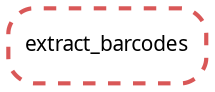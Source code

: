 digraph snakemake_dag {
    graph[bgcolor=white, margin=0];
    node[shape=box, style=rounded, fontname=sans,                 fontsize=10, penwidth=2];
    edge[penwidth=2, color=grey];
	0[label = "extract_barcodes", color = "0.00 0.6 0.85", style="rounded,dashed"];
}            
